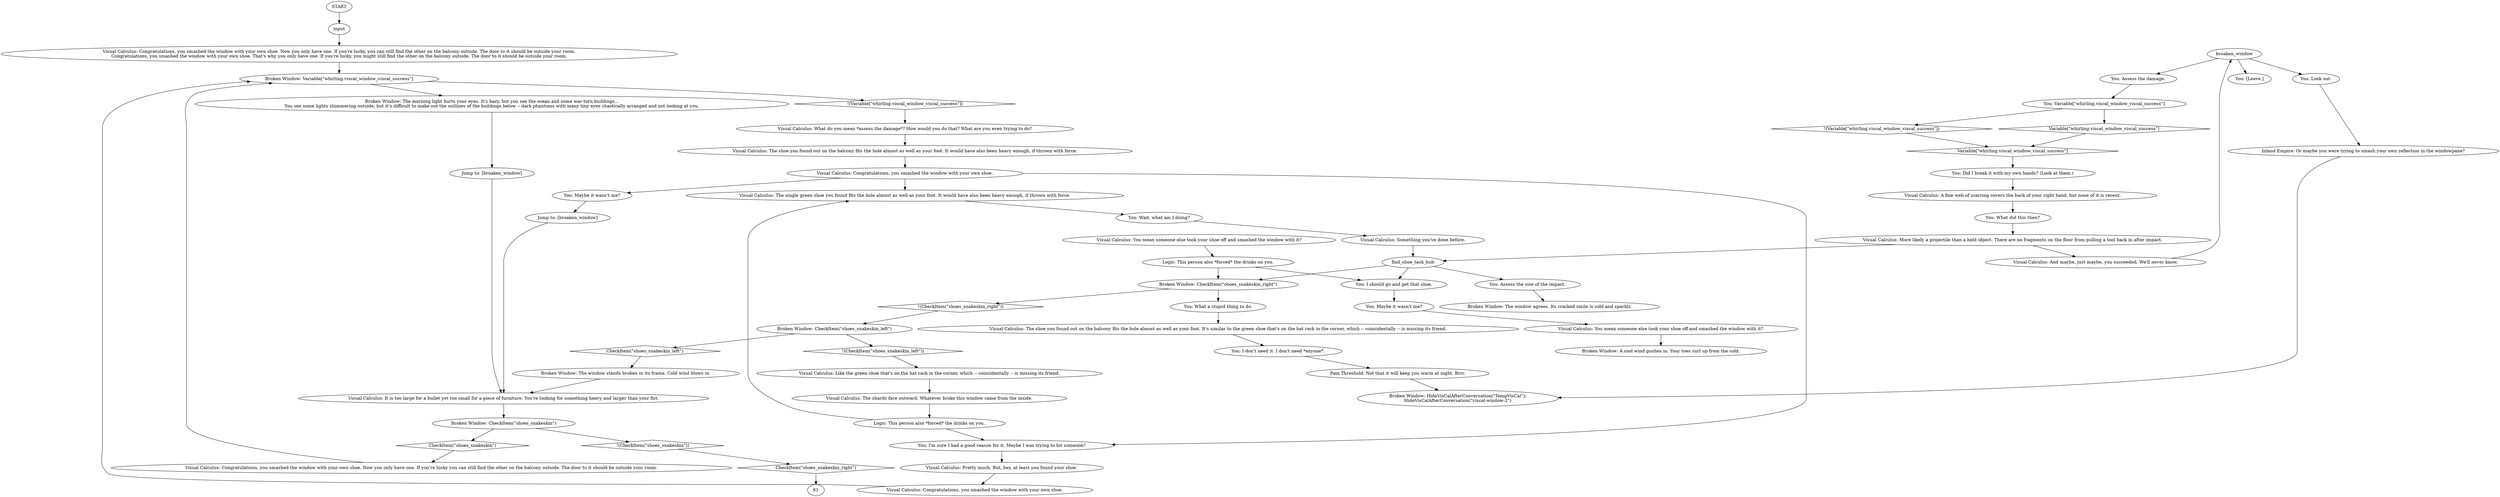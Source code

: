 # WHIRLING F2 / BROKEN WINDOW VISCAL
# A medium Viscal sees the shards are facing outwards.
# ==================================================
digraph G {
	  0 [label="START"];
	  1 [label="input"];
	  2 [label="Broken Window: CheckItem(\"shoes_snakeskin_left\")"];
	  3 [label="CheckItem(\"shoes_snakeskin_left\")", shape=diamond];
	  4 [label="!(CheckItem(\"shoes_snakeskin_left\"))", shape=diamond];
	  5 [label="Visual Calculus: Something you've done before."];
	  6 [label="Visual Calculus: You mean someone else took your shoe off and smashed the window with it?"];
	  7 [label="Jump to: [broaken_window]"];
	  8 [label="Visual Calculus: What do you mean *assess the damage*? How would you do that? What are you even trying to do?"];
	  9 [label="Logic: This person also *forced* the drinks on you."];
	  10 [label="You: [Leave.]"];
	  11 [label="Visual Calculus: Congratulations, you smashed the window with your own shoe."];
	  12 [label="You: I'm sure I had a good reason for it. Maybe I was trying to hit someone?"];
	  13 [label="Visual Calculus: A fine web of scarring covers the back of your right hand, but none of it is recent."];
	  14 [label="Visual Calculus: Like the green shoe that's on the hat rack in the corner, which -- coincidentally -- is missing its friend."];
	  15 [label="Broken Window: HideVisCalAfterConversation(\"TempVisCal\");
HideVisCalAfterConversation(\"viscal-window-2\")"];
	  16 [label="Broken Window: CheckItem(\"shoes_snakeskin\")"];
	  17 [label="CheckItem(\"shoes_snakeskin\")", shape=diamond];
	  18 [label="!(CheckItem(\"shoes_snakeskin\"))", shape=diamond];
	  19 [label="You: What did this then?"];
	  20 [label="Visual Calculus: More likely a projectile than a held object. There are no fragments on the floor from pulling a tool back in after impact."];
	  21 [label="You: Assess the damage."];
	  22 [label="You: Variable[\"whirling.viscal_window_viscal_success\"]"];
	  23 [label="Variable[\"whirling.viscal_window_viscal_success\"]", shape=diamond];
	  24 [label="!(Variable[\"whirling.viscal_window_viscal_success\"])", shape=diamond];
	  25 [label="You: I should go and get that shoe."];
	  26 [label="You: Look out."];
	  27 [label="Visual Calculus: You mean someone else took your shoe off and smashed the window with it?"];
	  28 [label="Jump to: [broaken_window]"];
	  29 [label="Visual Calculus: The shoe you found out on the balcony fits the hole almost as well as your foot. It would have also been heavy enough, if thrown with force."];
	  30 [label="Visual Calculus: Congratulations, you smashed the window with your own shoe. Now you only have one. If you're lucky you can still find the other on the balcony outside. The door to it should be outside your room."];
	  31 [label="Visual Calculus: The shards face outward. Whatever broke this window came from the inside."];
	  32 [label="You: Did I break it with my own hands? (Look at them.)"];
	  33 [label="Logic: This person also *forced* the drinks on you."];
	  34 [label="Broken Window: A cool wind gushes in. Your toes curl up from the cold."];
	  35 [label="You: Maybe it wasn't me?"];
	  36 [label="You: Maybe it wasn't me?"];
	  37 [label="You: Assess the size of the impact."];
	  38 [label="find_shoe_task_hub"];
	  39 [label="Broken Window: Variable[\"whirling.viscal_window_viscal_success\"]"];
	  40 [label="Variable[\"whirling.viscal_window_viscal_success\"]", shape=diamond];
	  41 [label="!(Variable[\"whirling.viscal_window_viscal_success\"])", shape=diamond];
	  42 [label="Broken Window: The morning light hurts your eyes. It's hazy, but you see the ocean and some war-torn buildings...\nYou see some lights shimmering outside, but it's difficult to make out the outlines of the buildings below -- dark phantoms with many tiny eyes chaotically arranged and not looking at you."];
	  43 [label="Inland Empire: Or maybe you were trying to smash your own reflection in the windowpane?"];
	  44 [label="broaken_window"];
	  45 [label="Visual Calculus: It is too large for a bullet yet too small for a piece of furniture. You're looking for something heavy and larger than your fist."];
	  46 [label="Broken Window: The window agrees. Its cracked smile is cold and sparkly."];
	  47 [label="Pain Threshold: Not that it will keep you warm at night. Brrr."];
	  48 [label="Visual Calculus: Congratulations, you smashed the window with your own shoe."];
	  49 [label="You: I don't need it. I don't need *anyone*."];
	  50 [label="Broken Window: CheckItem(\"shoes_snakeskin_right\")"];
	  51 [label="CheckItem(\"shoes_snakeskin_right\")", shape=diamond];
	  52 [label="!(CheckItem(\"shoes_snakeskin_right\"))", shape=diamond];
	  53 [label="You: What a stupid thing to do."];
	  54 [label="Visual Calculus: The single green shoe you found fits the hole almost as well as your foot. It would have also been heavy enough, if thrown with force."];
	  55 [label="Broken Window: The window stands broken in its frame. Cold wind blows in."];
	  56 [label="Visual Calculus: Congratulations, you smashed the window with your own shoe. Now you only have one. If you're lucky, you can still find the other on the balcony outside. The door to it should be outside your room.\nCongratulations, you smashed the window with your own shoe. That's why you only have one. If you're lucky, you might still find the other on the balcony outside. The door to it should be outside your room."];
	  57 [label="You: Wait, what am I doing?"];
	  58 [label="Visual Calculus: And maybe, just maybe, you succeeded. We'll never know."];
	  59 [label="Visual Calculus: Pretty much. But, hey, at least you found your shoe."];
	  60 [label="Visual Calculus: The shoe you found out on the balcony fits the hole almost as well as your foot. It's similar to the green shoe that's on the hat rack in the corner, which -- coincidentally -- is missing its friend."];
	  0 -> 1
	  1 -> 56
	  2 -> 3
	  2 -> 4
	  3 -> 55
	  4 -> 14
	  5 -> 38
	  6 -> 34
	  7 -> 45
	  8 -> 29
	  9 -> 25
	  9 -> 50
	  11 -> 36
	  11 -> 12
	  11 -> 54
	  12 -> 59
	  13 -> 19
	  14 -> 31
	  16 -> 17
	  16 -> 18
	  17 -> 30
	  18 -> 51
	  19 -> 20
	  20 -> 58
	  20 -> 38
	  21 -> 22
	  22 -> 24
	  22 -> 23
	  23 -> 40
	  24 -> 40
	  25 -> 35
	  26 -> 43
	  27 -> 9
	  28 -> 45
	  29 -> 11
	  30 -> 39
	  31 -> 33
	  32 -> 13
	  33 -> 12
	  33 -> 54
	  35 -> 6
	  36 -> 28
	  37 -> 46
	  38 -> 25
	  38 -> 50
	  38 -> 37
	  39 -> 41
	  39 -> 42
	  40 -> 32
	  41 -> 8
	  42 -> 7
	  43 -> 15
	  44 -> 26
	  44 -> 10
	  44 -> 21
	  45 -> 16
	  47 -> 15
	  48 -> 39
	  49 -> 47
	  50 -> 52
	  50 -> 53
	  51 -> 61
	  52 -> 2
	  53 -> 60
	  54 -> 57
	  55 -> 45
	  56 -> 39
	  57 -> 5
	  58 -> 44
	  59 -> 48
	  60 -> 49
}

